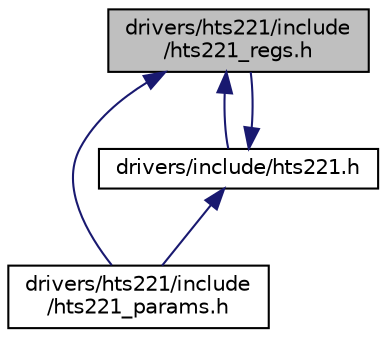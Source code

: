 digraph "drivers/hts221/include/hts221_regs.h"
{
 // LATEX_PDF_SIZE
  edge [fontname="Helvetica",fontsize="10",labelfontname="Helvetica",labelfontsize="10"];
  node [fontname="Helvetica",fontsize="10",shape=record];
  Node1 [label="drivers/hts221/include\l/hts221_regs.h",height=0.2,width=0.4,color="black", fillcolor="grey75", style="filled", fontcolor="black",tooltip="Register definitions for ST HTS221 devices."];
  Node1 -> Node2 [dir="back",color="midnightblue",fontsize="10",style="solid",fontname="Helvetica"];
  Node2 [label="drivers/hts221/include\l/hts221_params.h",height=0.2,width=0.4,color="black", fillcolor="white", style="filled",URL="$hts221__params_8h.html",tooltip="Default configuration for ST HTS221 devices."];
  Node1 -> Node3 [dir="back",color="midnightblue",fontsize="10",style="solid",fontname="Helvetica"];
  Node3 [label="drivers/include/hts221.h",height=0.2,width=0.4,color="black", fillcolor="white", style="filled",URL="$hts221_8h.html",tooltip="Interface definition for the ST HTS221 driver."];
  Node3 -> Node2 [dir="back",color="midnightblue",fontsize="10",style="solid",fontname="Helvetica"];
  Node3 -> Node1 [dir="back",color="midnightblue",fontsize="10",style="solid",fontname="Helvetica"];
}
